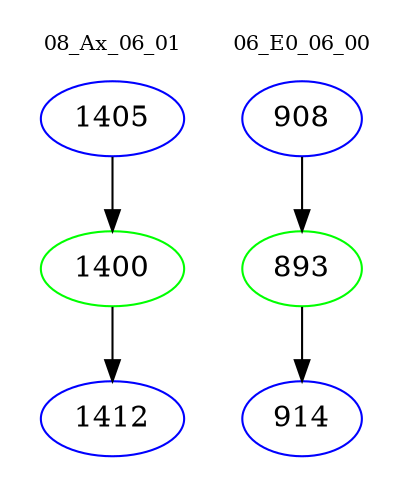 digraph{
subgraph cluster_0 {
color = white
label = "08_Ax_06_01";
fontsize=10;
T0_1405 [label="1405", color="blue"]
T0_1405 -> T0_1400 [color="black"]
T0_1400 [label="1400", color="green"]
T0_1400 -> T0_1412 [color="black"]
T0_1412 [label="1412", color="blue"]
}
subgraph cluster_1 {
color = white
label = "06_E0_06_00";
fontsize=10;
T1_908 [label="908", color="blue"]
T1_908 -> T1_893 [color="black"]
T1_893 [label="893", color="green"]
T1_893 -> T1_914 [color="black"]
T1_914 [label="914", color="blue"]
}
}
